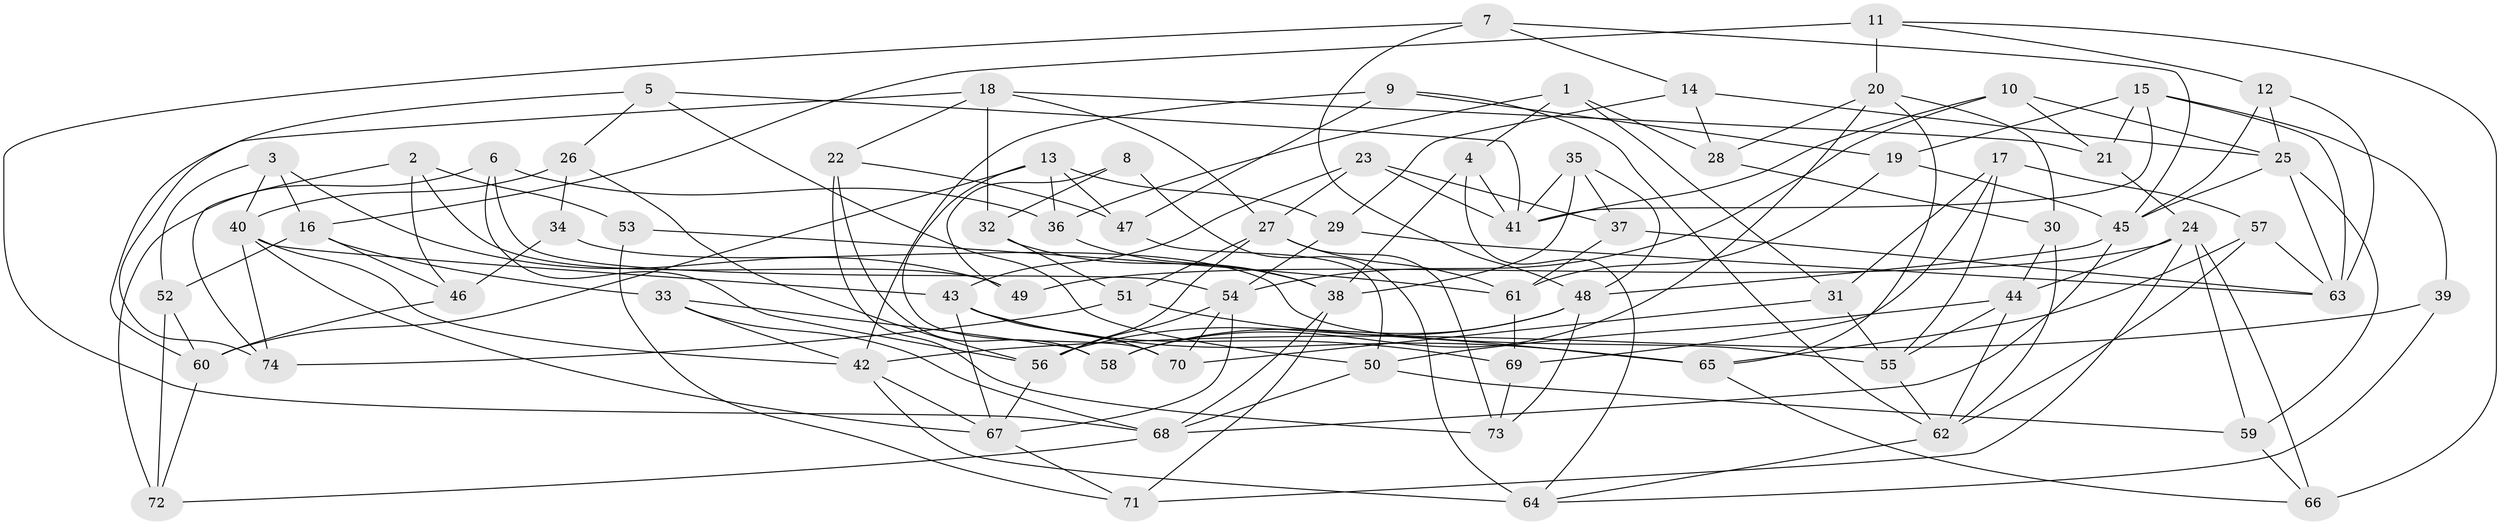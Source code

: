 // original degree distribution, {4: 1.0}
// Generated by graph-tools (version 1.1) at 2025/38/03/04/25 23:38:11]
// undirected, 74 vertices, 168 edges
graph export_dot {
  node [color=gray90,style=filled];
  1;
  2;
  3;
  4;
  5;
  6;
  7;
  8;
  9;
  10;
  11;
  12;
  13;
  14;
  15;
  16;
  17;
  18;
  19;
  20;
  21;
  22;
  23;
  24;
  25;
  26;
  27;
  28;
  29;
  30;
  31;
  32;
  33;
  34;
  35;
  36;
  37;
  38;
  39;
  40;
  41;
  42;
  43;
  44;
  45;
  46;
  47;
  48;
  49;
  50;
  51;
  52;
  53;
  54;
  55;
  56;
  57;
  58;
  59;
  60;
  61;
  62;
  63;
  64;
  65;
  66;
  67;
  68;
  69;
  70;
  71;
  72;
  73;
  74;
  1 -- 4 [weight=1.0];
  1 -- 28 [weight=1.0];
  1 -- 31 [weight=1.0];
  1 -- 36 [weight=1.0];
  2 -- 46 [weight=1.0];
  2 -- 49 [weight=1.0];
  2 -- 53 [weight=1.0];
  2 -- 74 [weight=1.0];
  3 -- 16 [weight=1.0];
  3 -- 40 [weight=1.0];
  3 -- 49 [weight=1.0];
  3 -- 52 [weight=1.0];
  4 -- 38 [weight=1.0];
  4 -- 41 [weight=1.0];
  4 -- 64 [weight=1.0];
  5 -- 26 [weight=1.0];
  5 -- 41 [weight=1.0];
  5 -- 50 [weight=1.0];
  5 -- 74 [weight=1.0];
  6 -- 36 [weight=1.0];
  6 -- 54 [weight=1.0];
  6 -- 56 [weight=1.0];
  6 -- 72 [weight=1.0];
  7 -- 14 [weight=1.0];
  7 -- 45 [weight=1.0];
  7 -- 48 [weight=1.0];
  7 -- 68 [weight=1.0];
  8 -- 32 [weight=1.0];
  8 -- 49 [weight=1.0];
  8 -- 64 [weight=2.0];
  9 -- 19 [weight=1.0];
  9 -- 42 [weight=1.0];
  9 -- 47 [weight=1.0];
  9 -- 62 [weight=1.0];
  10 -- 21 [weight=1.0];
  10 -- 25 [weight=1.0];
  10 -- 41 [weight=1.0];
  10 -- 54 [weight=1.0];
  11 -- 12 [weight=1.0];
  11 -- 16 [weight=2.0];
  11 -- 20 [weight=2.0];
  11 -- 66 [weight=1.0];
  12 -- 25 [weight=1.0];
  12 -- 45 [weight=1.0];
  12 -- 63 [weight=1.0];
  13 -- 29 [weight=1.0];
  13 -- 36 [weight=1.0];
  13 -- 47 [weight=1.0];
  13 -- 60 [weight=2.0];
  13 -- 70 [weight=1.0];
  14 -- 25 [weight=1.0];
  14 -- 28 [weight=1.0];
  14 -- 29 [weight=1.0];
  15 -- 19 [weight=1.0];
  15 -- 21 [weight=1.0];
  15 -- 39 [weight=2.0];
  15 -- 41 [weight=1.0];
  15 -- 63 [weight=1.0];
  16 -- 33 [weight=1.0];
  16 -- 46 [weight=1.0];
  16 -- 52 [weight=1.0];
  17 -- 31 [weight=1.0];
  17 -- 55 [weight=1.0];
  17 -- 57 [weight=1.0];
  17 -- 69 [weight=1.0];
  18 -- 21 [weight=1.0];
  18 -- 22 [weight=1.0];
  18 -- 27 [weight=1.0];
  18 -- 32 [weight=2.0];
  18 -- 60 [weight=1.0];
  19 -- 45 [weight=1.0];
  19 -- 61 [weight=1.0];
  20 -- 28 [weight=1.0];
  20 -- 30 [weight=1.0];
  20 -- 58 [weight=1.0];
  20 -- 65 [weight=1.0];
  21 -- 24 [weight=1.0];
  22 -- 47 [weight=1.0];
  22 -- 58 [weight=1.0];
  22 -- 73 [weight=1.0];
  23 -- 27 [weight=1.0];
  23 -- 37 [weight=1.0];
  23 -- 41 [weight=1.0];
  23 -- 43 [weight=1.0];
  24 -- 44 [weight=1.0];
  24 -- 49 [weight=1.0];
  24 -- 59 [weight=1.0];
  24 -- 66 [weight=1.0];
  24 -- 71 [weight=1.0];
  25 -- 45 [weight=1.0];
  25 -- 59 [weight=1.0];
  25 -- 63 [weight=1.0];
  26 -- 34 [weight=1.0];
  26 -- 40 [weight=1.0];
  26 -- 56 [weight=1.0];
  27 -- 51 [weight=1.0];
  27 -- 56 [weight=1.0];
  27 -- 61 [weight=1.0];
  27 -- 73 [weight=1.0];
  28 -- 30 [weight=1.0];
  29 -- 54 [weight=1.0];
  29 -- 63 [weight=1.0];
  30 -- 44 [weight=1.0];
  30 -- 62 [weight=1.0];
  31 -- 55 [weight=1.0];
  31 -- 70 [weight=1.0];
  32 -- 38 [weight=1.0];
  32 -- 51 [weight=2.0];
  33 -- 42 [weight=1.0];
  33 -- 58 [weight=1.0];
  33 -- 68 [weight=1.0];
  34 -- 46 [weight=1.0];
  34 -- 55 [weight=2.0];
  35 -- 37 [weight=1.0];
  35 -- 38 [weight=1.0];
  35 -- 41 [weight=1.0];
  35 -- 48 [weight=1.0];
  36 -- 38 [weight=1.0];
  37 -- 61 [weight=1.0];
  37 -- 63 [weight=1.0];
  38 -- 68 [weight=1.0];
  38 -- 71 [weight=1.0];
  39 -- 42 [weight=1.0];
  39 -- 64 [weight=1.0];
  40 -- 42 [weight=1.0];
  40 -- 43 [weight=1.0];
  40 -- 67 [weight=1.0];
  40 -- 74 [weight=1.0];
  42 -- 64 [weight=1.0];
  42 -- 67 [weight=1.0];
  43 -- 65 [weight=1.0];
  43 -- 67 [weight=1.0];
  43 -- 69 [weight=1.0];
  43 -- 70 [weight=1.0];
  44 -- 50 [weight=2.0];
  44 -- 55 [weight=1.0];
  44 -- 62 [weight=1.0];
  45 -- 48 [weight=1.0];
  45 -- 68 [weight=1.0];
  46 -- 60 [weight=1.0];
  47 -- 50 [weight=1.0];
  48 -- 56 [weight=1.0];
  48 -- 58 [weight=1.0];
  48 -- 73 [weight=1.0];
  50 -- 59 [weight=1.0];
  50 -- 68 [weight=1.0];
  51 -- 65 [weight=2.0];
  51 -- 74 [weight=1.0];
  52 -- 60 [weight=1.0];
  52 -- 72 [weight=1.0];
  53 -- 61 [weight=2.0];
  53 -- 71 [weight=1.0];
  54 -- 56 [weight=1.0];
  54 -- 67 [weight=1.0];
  54 -- 70 [weight=1.0];
  55 -- 62 [weight=1.0];
  56 -- 67 [weight=1.0];
  57 -- 62 [weight=1.0];
  57 -- 63 [weight=1.0];
  57 -- 65 [weight=1.0];
  59 -- 66 [weight=1.0];
  60 -- 72 [weight=1.0];
  61 -- 69 [weight=1.0];
  62 -- 64 [weight=1.0];
  65 -- 66 [weight=1.0];
  67 -- 71 [weight=1.0];
  68 -- 72 [weight=1.0];
  69 -- 73 [weight=1.0];
}
